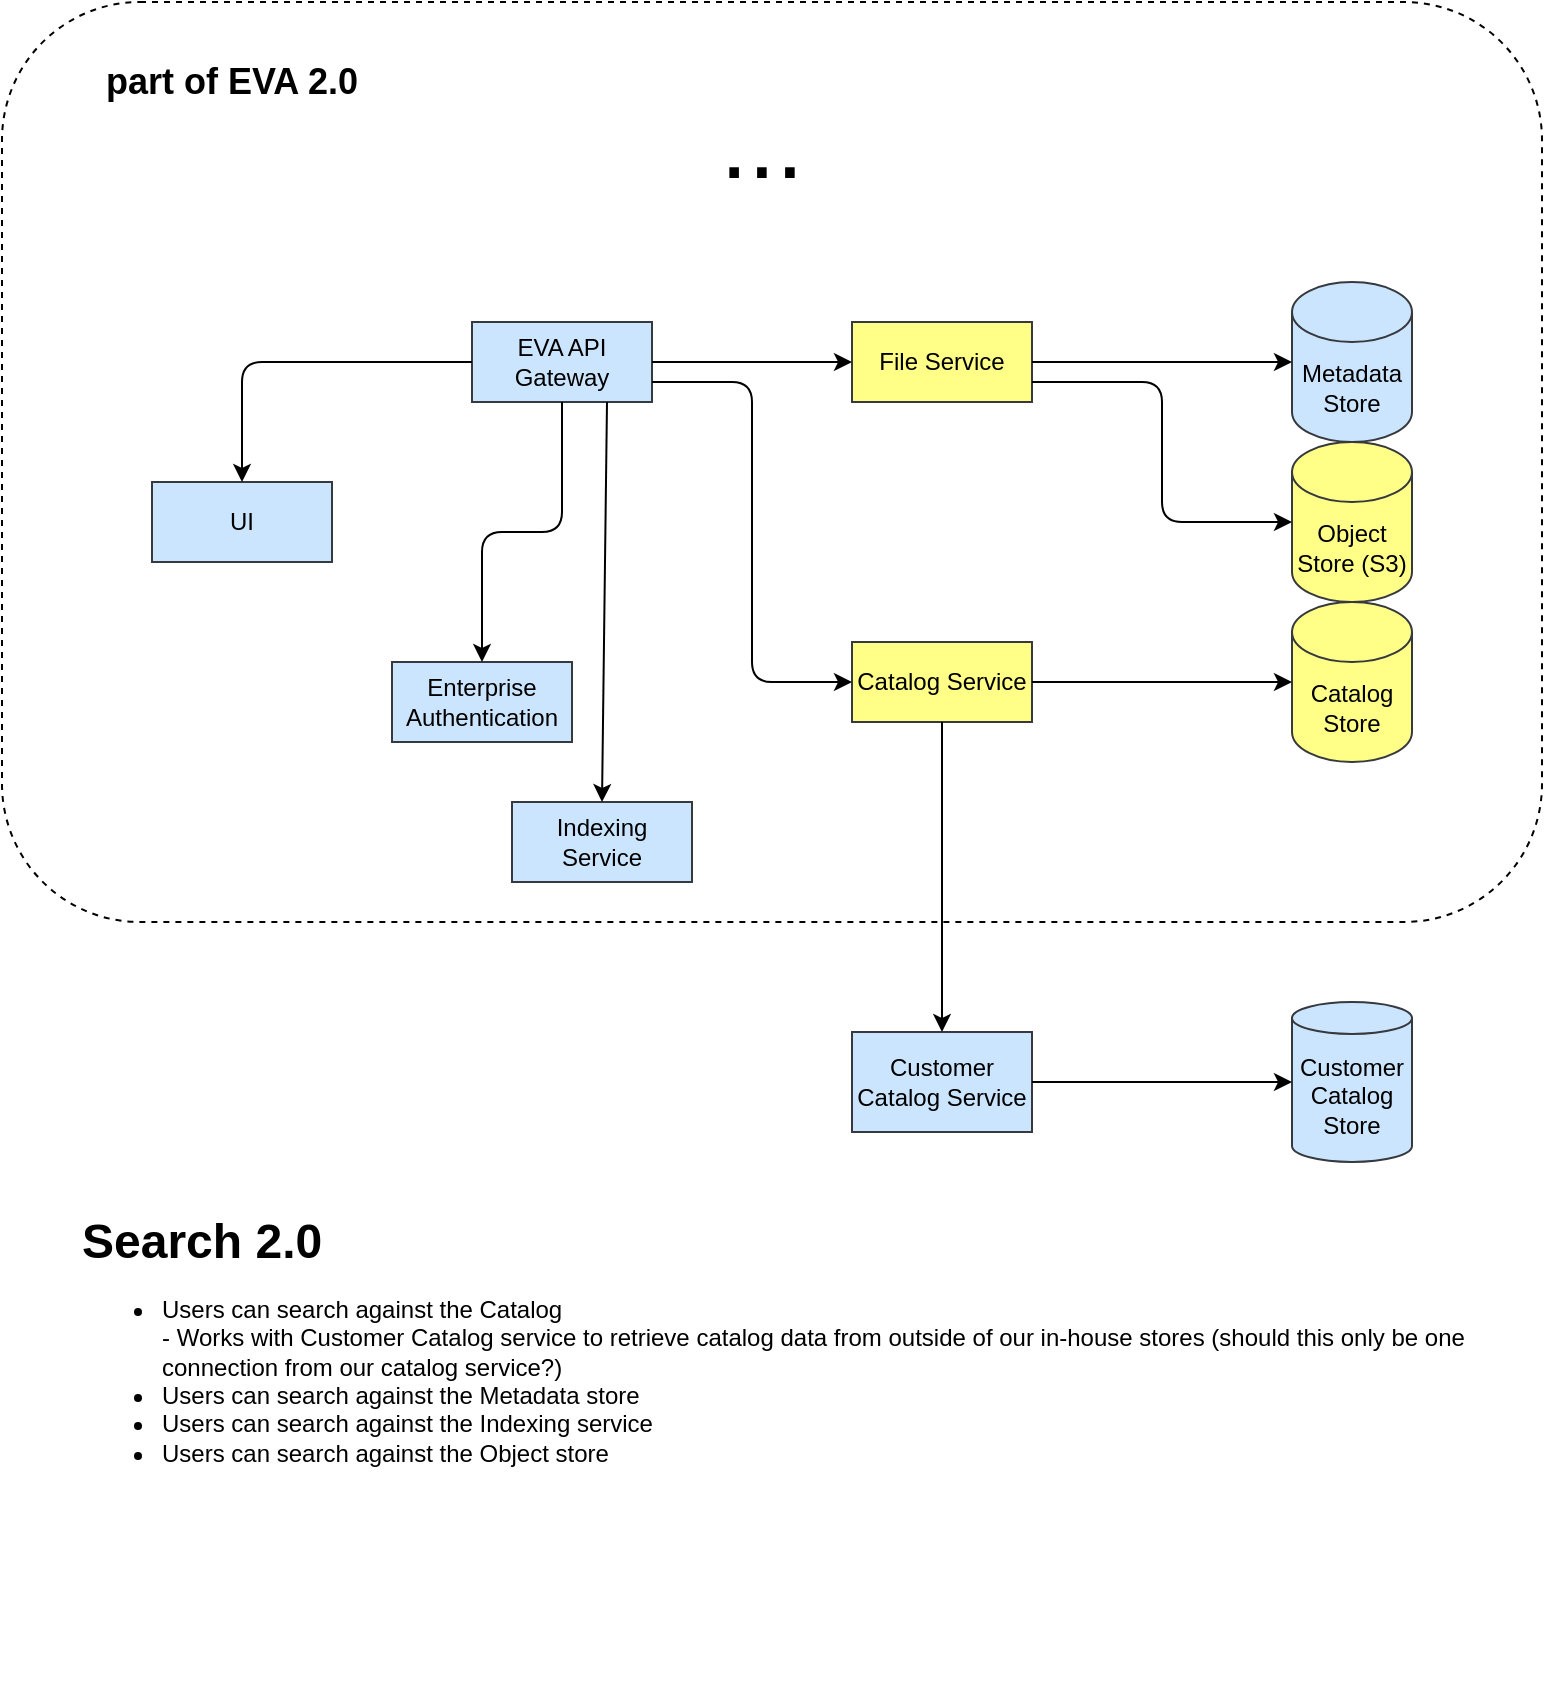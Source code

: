 <mxfile version="14.0.3" type="github">
  <diagram id="prtHgNgQTEPvFCAcTncT" name="Page-1">
    <mxGraphModel dx="1422" dy="762" grid="1" gridSize="10" guides="1" tooltips="1" connect="1" arrows="1" fold="1" page="1" pageScale="1" pageWidth="827" pageHeight="1169" math="0" shadow="0">
      <root>
        <mxCell id="0" />
        <mxCell id="1" parent="0" />
        <mxCell id="jhAr2J2bAOebgnLg-okq-24" value="" style="rounded=1;whiteSpace=wrap;html=1;fillColor=none;dashed=1;" vertex="1" parent="1">
          <mxGeometry x="25" y="80" width="770" height="460" as="geometry" />
        </mxCell>
        <mxCell id="jhAr2J2bAOebgnLg-okq-1" value="EVA API Gateway" style="rounded=0;whiteSpace=wrap;html=1;fillColor=#cce5ff;strokeColor=#36393d;" vertex="1" parent="1">
          <mxGeometry x="260" y="240" width="90" height="40" as="geometry" />
        </mxCell>
        <mxCell id="jhAr2J2bAOebgnLg-okq-2" value="File Service" style="rounded=0;whiteSpace=wrap;html=1;fillColor=#ffff88;strokeColor=#36393d;" vertex="1" parent="1">
          <mxGeometry x="450" y="240" width="90" height="40" as="geometry" />
        </mxCell>
        <mxCell id="jhAr2J2bAOebgnLg-okq-3" value="Indexing Service" style="rounded=0;whiteSpace=wrap;html=1;fillColor=#cce5ff;strokeColor=#36393d;" vertex="1" parent="1">
          <mxGeometry x="280" y="480" width="90" height="40" as="geometry" />
        </mxCell>
        <mxCell id="jhAr2J2bAOebgnLg-okq-4" value="Enterprise Authentication" style="rounded=0;whiteSpace=wrap;html=1;fillColor=#cce5ff;strokeColor=#36393d;" vertex="1" parent="1">
          <mxGeometry x="220" y="410" width="90" height="40" as="geometry" />
        </mxCell>
        <mxCell id="jhAr2J2bAOebgnLg-okq-5" value="UI" style="rounded=0;whiteSpace=wrap;html=1;fillColor=#cce5ff;strokeColor=#36393d;" vertex="1" parent="1">
          <mxGeometry x="100" y="320" width="90" height="40" as="geometry" />
        </mxCell>
        <mxCell id="jhAr2J2bAOebgnLg-okq-6" value="Catalog Service" style="rounded=0;whiteSpace=wrap;html=1;fillColor=#ffff88;strokeColor=#36393d;" vertex="1" parent="1">
          <mxGeometry x="450" y="400" width="90" height="40" as="geometry" />
        </mxCell>
        <mxCell id="jhAr2J2bAOebgnLg-okq-7" value="Metadata&lt;br&gt;Store" style="shape=cylinder3;whiteSpace=wrap;html=1;boundedLbl=1;backgroundOutline=1;size=15;fillColor=#cce5ff;strokeColor=#36393d;" vertex="1" parent="1">
          <mxGeometry x="670" y="220" width="60" height="80" as="geometry" />
        </mxCell>
        <mxCell id="jhAr2J2bAOebgnLg-okq-8" value="Object Store (S3)" style="shape=cylinder3;whiteSpace=wrap;html=1;boundedLbl=1;backgroundOutline=1;size=15;fillColor=#ffff88;strokeColor=#36393d;" vertex="1" parent="1">
          <mxGeometry x="670" y="300" width="60" height="80" as="geometry" />
        </mxCell>
        <mxCell id="jhAr2J2bAOebgnLg-okq-9" value="Catalog Store" style="shape=cylinder3;whiteSpace=wrap;html=1;boundedLbl=1;backgroundOutline=1;size=15;fillColor=#ffff88;strokeColor=#36393d;" vertex="1" parent="1">
          <mxGeometry x="670" y="380" width="60" height="80" as="geometry" />
        </mxCell>
        <mxCell id="jhAr2J2bAOebgnLg-okq-10" value="Customer Catalog Store" style="shape=cylinder3;whiteSpace=wrap;html=1;boundedLbl=1;backgroundOutline=1;size=8;fillColor=#cce5ff;strokeColor=#36393d;" vertex="1" parent="1">
          <mxGeometry x="670" y="580" width="60" height="80" as="geometry" />
        </mxCell>
        <mxCell id="jhAr2J2bAOebgnLg-okq-12" value="" style="edgeStyle=segmentEdgeStyle;endArrow=classic;html=1;exitX=0;exitY=0.5;exitDx=0;exitDy=0;entryX=0.5;entryY=0;entryDx=0;entryDy=0;" edge="1" parent="1" source="jhAr2J2bAOebgnLg-okq-1" target="jhAr2J2bAOebgnLg-okq-5">
          <mxGeometry width="50" height="50" relative="1" as="geometry">
            <mxPoint x="150" y="265" as="sourcePoint" />
            <mxPoint x="200" y="215" as="targetPoint" />
          </mxGeometry>
        </mxCell>
        <mxCell id="jhAr2J2bAOebgnLg-okq-13" value="" style="edgeStyle=orthogonalEdgeStyle;elbow=horizontal;endArrow=classic;html=1;exitX=0.5;exitY=1;exitDx=0;exitDy=0;entryX=0.5;entryY=0;entryDx=0;entryDy=0;" edge="1" parent="1" source="jhAr2J2bAOebgnLg-okq-1" target="jhAr2J2bAOebgnLg-okq-4">
          <mxGeometry width="50" height="50" relative="1" as="geometry">
            <mxPoint x="390" y="400" as="sourcePoint" />
            <mxPoint x="440" y="350" as="targetPoint" />
          </mxGeometry>
        </mxCell>
        <mxCell id="jhAr2J2bAOebgnLg-okq-14" value="" style="endArrow=classic;html=1;exitX=0.75;exitY=1;exitDx=0;exitDy=0;entryX=0.5;entryY=0;entryDx=0;entryDy=0;" edge="1" parent="1" source="jhAr2J2bAOebgnLg-okq-1" target="jhAr2J2bAOebgnLg-okq-3">
          <mxGeometry width="50" height="50" relative="1" as="geometry">
            <mxPoint x="390" y="400" as="sourcePoint" />
            <mxPoint x="440" y="350" as="targetPoint" />
          </mxGeometry>
        </mxCell>
        <mxCell id="jhAr2J2bAOebgnLg-okq-16" value="" style="endArrow=classic;html=1;exitX=1;exitY=0.5;exitDx=0;exitDy=0;entryX=0;entryY=0.5;entryDx=0;entryDy=0;" edge="1" parent="1" source="jhAr2J2bAOebgnLg-okq-1" target="jhAr2J2bAOebgnLg-okq-2">
          <mxGeometry width="50" height="50" relative="1" as="geometry">
            <mxPoint x="390" y="400" as="sourcePoint" />
            <mxPoint x="440" y="350" as="targetPoint" />
          </mxGeometry>
        </mxCell>
        <mxCell id="jhAr2J2bAOebgnLg-okq-17" value="" style="endArrow=classic;html=1;exitX=1;exitY=0.5;exitDx=0;exitDy=0;entryX=0;entryY=0.5;entryDx=0;entryDy=0;entryPerimeter=0;" edge="1" parent="1" source="jhAr2J2bAOebgnLg-okq-2" target="jhAr2J2bAOebgnLg-okq-7">
          <mxGeometry width="50" height="50" relative="1" as="geometry">
            <mxPoint x="390" y="400" as="sourcePoint" />
            <mxPoint x="440" y="350" as="targetPoint" />
          </mxGeometry>
        </mxCell>
        <mxCell id="jhAr2J2bAOebgnLg-okq-18" value="" style="edgeStyle=elbowEdgeStyle;elbow=horizontal;endArrow=classic;html=1;exitX=1;exitY=0.75;exitDx=0;exitDy=0;entryX=0;entryY=0.5;entryDx=0;entryDy=0;entryPerimeter=0;" edge="1" parent="1" source="jhAr2J2bAOebgnLg-okq-2" target="jhAr2J2bAOebgnLg-okq-8">
          <mxGeometry width="50" height="50" relative="1" as="geometry">
            <mxPoint x="390" y="400" as="sourcePoint" />
            <mxPoint x="440" y="350" as="targetPoint" />
          </mxGeometry>
        </mxCell>
        <mxCell id="jhAr2J2bAOebgnLg-okq-19" value="" style="edgeStyle=elbowEdgeStyle;elbow=horizontal;endArrow=classic;html=1;exitX=1;exitY=0.75;exitDx=0;exitDy=0;entryX=0;entryY=0.5;entryDx=0;entryDy=0;" edge="1" parent="1" source="jhAr2J2bAOebgnLg-okq-1" target="jhAr2J2bAOebgnLg-okq-6">
          <mxGeometry width="50" height="50" relative="1" as="geometry">
            <mxPoint x="390" y="400" as="sourcePoint" />
            <mxPoint x="440" y="350" as="targetPoint" />
          </mxGeometry>
        </mxCell>
        <mxCell id="jhAr2J2bAOebgnLg-okq-20" value="" style="endArrow=classic;html=1;exitX=1;exitY=0.5;exitDx=0;exitDy=0;entryX=0;entryY=0.5;entryDx=0;entryDy=0;entryPerimeter=0;" edge="1" parent="1" source="jhAr2J2bAOebgnLg-okq-6" target="jhAr2J2bAOebgnLg-okq-9">
          <mxGeometry width="50" height="50" relative="1" as="geometry">
            <mxPoint x="390" y="400" as="sourcePoint" />
            <mxPoint x="440" y="350" as="targetPoint" />
          </mxGeometry>
        </mxCell>
        <mxCell id="jhAr2J2bAOebgnLg-okq-21" value="Customer Catalog Service" style="rounded=0;whiteSpace=wrap;html=1;fillColor=#cce5ff;strokeColor=#36393d;" vertex="1" parent="1">
          <mxGeometry x="450" y="595" width="90" height="50" as="geometry" />
        </mxCell>
        <mxCell id="jhAr2J2bAOebgnLg-okq-22" value="" style="endArrow=classic;html=1;exitX=1;exitY=0.5;exitDx=0;exitDy=0;entryX=0;entryY=0.5;entryDx=0;entryDy=0;entryPerimeter=0;" edge="1" parent="1" source="jhAr2J2bAOebgnLg-okq-21" target="jhAr2J2bAOebgnLg-okq-10">
          <mxGeometry width="50" height="50" relative="1" as="geometry">
            <mxPoint x="390" y="390" as="sourcePoint" />
            <mxPoint x="440" y="340" as="targetPoint" />
          </mxGeometry>
        </mxCell>
        <mxCell id="jhAr2J2bAOebgnLg-okq-28" value="&lt;font style=&quot;font-size: 50px&quot;&gt;...&lt;/font&gt;" style="text;html=1;strokeColor=none;fillColor=none;align=center;verticalAlign=middle;whiteSpace=wrap;rounded=0;dashed=1;" vertex="1" parent="1">
          <mxGeometry x="360" y="120" width="90" height="60" as="geometry" />
        </mxCell>
        <mxCell id="jhAr2J2bAOebgnLg-okq-30" value="&lt;b&gt;&lt;font style=&quot;font-size: 18px&quot;&gt;part of EVA 2.0&lt;/font&gt;&lt;/b&gt;" style="text;html=1;strokeColor=none;fillColor=none;align=center;verticalAlign=middle;whiteSpace=wrap;rounded=0;dashed=1;" vertex="1" parent="1">
          <mxGeometry x="70" y="95" width="140" height="50" as="geometry" />
        </mxCell>
        <mxCell id="jhAr2J2bAOebgnLg-okq-32" value="" style="endArrow=classic;html=1;exitX=0.5;exitY=1;exitDx=0;exitDy=0;entryX=0.5;entryY=0;entryDx=0;entryDy=0;" edge="1" parent="1" source="jhAr2J2bAOebgnLg-okq-6" target="jhAr2J2bAOebgnLg-okq-21">
          <mxGeometry width="50" height="50" relative="1" as="geometry">
            <mxPoint x="390" y="370" as="sourcePoint" />
            <mxPoint x="440" y="320" as="targetPoint" />
          </mxGeometry>
        </mxCell>
        <mxCell id="jhAr2J2bAOebgnLg-okq-34" value="&lt;h1&gt;&lt;span&gt;Search 2.0&lt;/span&gt;&lt;span style=&quot;font-size: 12px ; font-weight: 400&quot;&gt;&lt;br&gt;&lt;ul&gt;&lt;li&gt;&lt;span style=&quot;font-size: 12px ; font-weight: 400&quot;&gt;Users can search against the Catalog&lt;br&gt;- Works with Customer Catalog service to retrieve catalog data from outside of our in-house stores (should this only be one connection from our catalog service?)&lt;/span&gt;&lt;/li&gt;&lt;li&gt;&lt;span style=&quot;font-size: 12px ; font-weight: 400&quot;&gt;Users can search against the Metadata store&lt;/span&gt;&lt;/li&gt;&lt;li&gt;&lt;span style=&quot;font-size: 12px ; font-weight: 400&quot;&gt;Users can search against the Indexing service&lt;/span&gt;&lt;/li&gt;&lt;li&gt;&lt;span style=&quot;font-size: 12px ; font-weight: 400&quot;&gt;Users can search against the Object store&lt;/span&gt;&lt;/li&gt;&lt;/ul&gt;&lt;/span&gt;&lt;/h1&gt;" style="text;html=1;strokeColor=none;fillColor=none;spacing=5;spacingTop=-20;whiteSpace=wrap;overflow=hidden;rounded=0;dashed=1;" vertex="1" parent="1">
          <mxGeometry x="60" y="680" width="710" height="250" as="geometry" />
        </mxCell>
      </root>
    </mxGraphModel>
  </diagram>
</mxfile>
